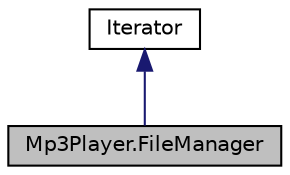 digraph "Mp3Player.FileManager"
{
  edge [fontname="Helvetica",fontsize="10",labelfontname="Helvetica",labelfontsize="10"];
  node [fontname="Helvetica",fontsize="10",shape=record];
  Node0 [label="Mp3Player.FileManager",height=0.2,width=0.4,color="black", fillcolor="grey75", style="filled", fontcolor="black"];
  Node1 -> Node0 [dir="back",color="midnightblue",fontsize="10",style="solid",fontname="Helvetica"];
  Node1 [label="Iterator",height=0.2,width=0.4,color="black", fillcolor="white", style="filled",URL="$class_mp3_player_1_1_iterator.html",tooltip="Class provide iteration over an array, using the index of an array in different looping fashion..."];
}

